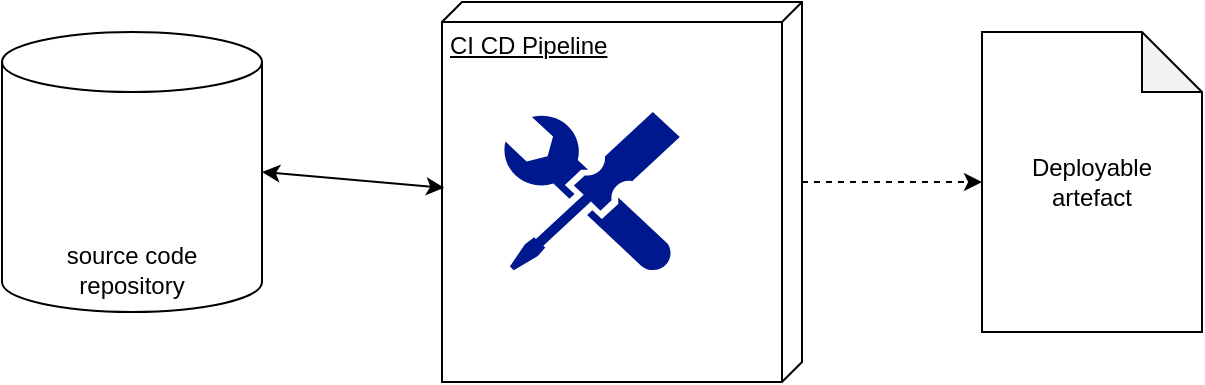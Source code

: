 <mxfile version="14.1.8" type="device"><diagram id="NFu8U-3WasDIiH6uT1rk" name="Page-1"><mxGraphModel dx="1106" dy="-166" grid="1" gridSize="10" guides="1" tooltips="1" connect="1" arrows="1" fold="1" page="1" pageScale="1" pageWidth="827" pageHeight="1169" math="0" shadow="0"><root><mxCell id="0"/><mxCell id="1" parent="0"/><mxCell id="8nZHfo79yYqbaUtWd1KK-6" value="source code &lt;br&gt;repository" style="shape=cylinder3;whiteSpace=wrap;html=1;boundedLbl=1;backgroundOutline=1;size=15;align=center;horizontal=1;verticalAlign=bottom;" vertex="1" parent="1"><mxGeometry x="60" y="1400" width="130" height="140" as="geometry"/></mxCell><mxCell id="8nZHfo79yYqbaUtWd1KK-1" value="CI CD Pipeline" style="verticalAlign=top;align=left;spacingTop=8;spacingLeft=2;spacingRight=12;shape=cube;size=10;direction=south;fontStyle=4;html=1;fontSize=12;" vertex="1" parent="1"><mxGeometry x="280" y="1385" width="180" height="190" as="geometry"/></mxCell><mxCell id="8nZHfo79yYqbaUtWd1KK-2" value="Deployable&lt;br&gt;artefact" style="shape=note;whiteSpace=wrap;html=1;backgroundOutline=1;darkOpacity=0.05;fontSize=12;" vertex="1" parent="1"><mxGeometry x="550" y="1400" width="110" height="150" as="geometry"/></mxCell><mxCell id="8nZHfo79yYqbaUtWd1KK-3" value="" style="endArrow=classic;html=1;fontSize=12;exitX=0;exitY=0;exitDx=90;exitDy=0;exitPerimeter=0;entryX=0;entryY=0.5;entryDx=0;entryDy=0;entryPerimeter=0;dashed=1;" edge="1" parent="1" source="8nZHfo79yYqbaUtWd1KK-1" target="8nZHfo79yYqbaUtWd1KK-2"><mxGeometry width="50" height="50" relative="1" as="geometry"><mxPoint x="441.98" y="1184" as="sourcePoint"/><mxPoint x="560" y="1150" as="targetPoint"/></mxGeometry></mxCell><mxCell id="8nZHfo79yYqbaUtWd1KK-4" value="" style="shape=image;html=1;verticalAlign=bottom;verticalLabelPosition=bottom;labelBackgroundColor=#ffffff;imageAspect=0;aspect=fixed;image=https://cdn4.iconfinder.com/data/icons/socialcones/508/Github-128.png;fontSize=12;align=left;" vertex="1" parent="1"><mxGeometry x="95" y="1420" width="60" height="60" as="geometry"/></mxCell><mxCell id="8nZHfo79yYqbaUtWd1KK-7" value="" style="endArrow=classic;startArrow=classic;html=1;entryX=0.489;entryY=0.994;entryDx=0;entryDy=0;entryPerimeter=0;exitX=1;exitY=0.5;exitDx=0;exitDy=0;exitPerimeter=0;" edge="1" parent="1" source="8nZHfo79yYqbaUtWd1KK-6" target="8nZHfo79yYqbaUtWd1KK-1"><mxGeometry width="50" height="50" relative="1" as="geometry"><mxPoint x="230" y="1523.5" as="sourcePoint"/><mxPoint x="280" y="1473.5" as="targetPoint"/></mxGeometry></mxCell><mxCell id="8nZHfo79yYqbaUtWd1KK-8" value="" style="aspect=fixed;pointerEvents=1;shadow=0;dashed=0;html=1;strokeColor=none;labelPosition=center;verticalLabelPosition=bottom;verticalAlign=top;align=center;fillColor=#00188D;shape=mxgraph.mscae.enterprise.tool;" vertex="1" parent="1"><mxGeometry x="310" y="1440" width="88.89" height="80" as="geometry"/></mxCell></root></mxGraphModel></diagram></mxfile>